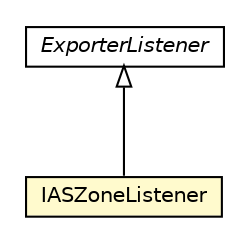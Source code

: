 #!/usr/local/bin/dot
#
# Class diagram 
# Generated by UMLGraph version R5_6-24-gf6e263 (http://www.umlgraph.org/)
#

digraph G {
	edge [fontname="Helvetica",fontsize=10,labelfontname="Helvetica",labelfontsize=10];
	node [fontname="Helvetica",fontsize=10,shape=plaintext];
	nodesep=0.25;
	ranksep=0.5;
	// org.universAAL.hw.exporter.zigbee.ha.devices.listeners.IASZoneListener
	c171958 [label=<<table title="org.universAAL.hw.exporter.zigbee.ha.devices.listeners.IASZoneListener" border="0" cellborder="1" cellspacing="0" cellpadding="2" port="p" bgcolor="lemonChiffon" href="./IASZoneListener.html">
		<tr><td><table border="0" cellspacing="0" cellpadding="1">
<tr><td align="center" balign="center"> IASZoneListener </td></tr>
		</table></td></tr>
		</table>>, URL="./IASZoneListener.html", fontname="Helvetica", fontcolor="black", fontsize=10.0];
	// org.universAAL.hw.exporter.zigbee.ha.devices.listeners.ExporterListener
	c171961 [label=<<table title="org.universAAL.hw.exporter.zigbee.ha.devices.listeners.ExporterListener" border="0" cellborder="1" cellspacing="0" cellpadding="2" port="p" href="./ExporterListener.html">
		<tr><td><table border="0" cellspacing="0" cellpadding="1">
<tr><td align="center" balign="center"><font face="Helvetica-Oblique"> ExporterListener </font></td></tr>
		</table></td></tr>
		</table>>, URL="./ExporterListener.html", fontname="Helvetica", fontcolor="black", fontsize=10.0];
	//org.universAAL.hw.exporter.zigbee.ha.devices.listeners.IASZoneListener extends org.universAAL.hw.exporter.zigbee.ha.devices.listeners.ExporterListener
	c171961:p -> c171958:p [dir=back,arrowtail=empty];
}

